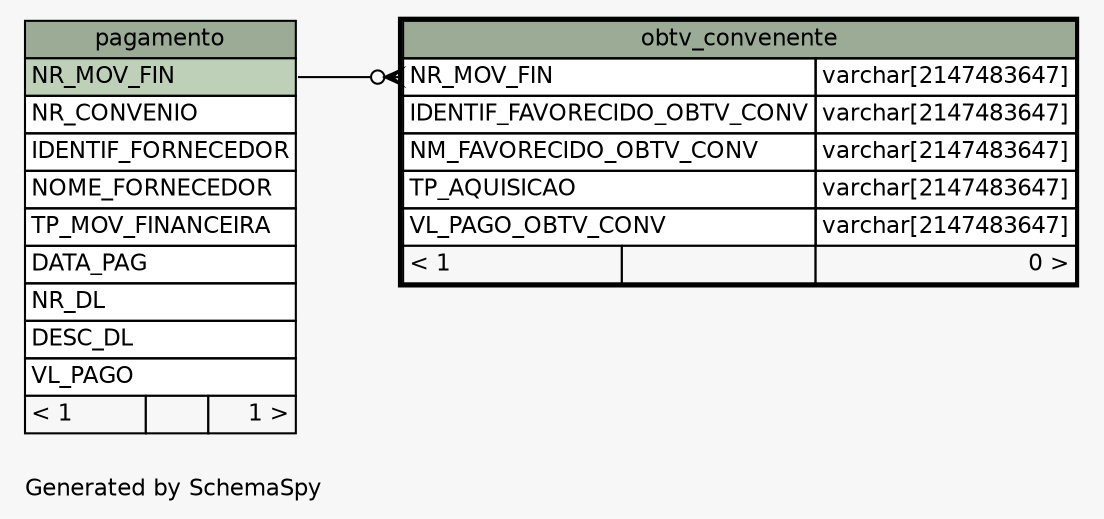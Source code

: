// dot 2.38.0 on Windows 10 10.0
// SchemaSpy rev 590
digraph "oneDegreeRelationshipsDiagram" {
  graph [
    rankdir="RL"
    bgcolor="#f7f7f7"
    label="\nGenerated by SchemaSpy"
    labeljust="l"
    nodesep="0.18"
    ranksep="0.46"
    fontname="Helvetica"
    fontsize="11"
  ];
  node [
    fontname="Helvetica"
    fontsize="11"
    shape="plaintext"
  ];
  edge [
    arrowsize="0.8"
  ];
  "obtv_convenente":"NR_MOV_FIN":w -> "pagamento":"NR_MOV_FIN":e [arrowhead=none dir=back arrowtail=crowodot];
  "obtv_convenente" [
    label=<
    <TABLE BORDER="2" CELLBORDER="1" CELLSPACING="0" BGCOLOR="#ffffff">
      <TR><TD COLSPAN="3" BGCOLOR="#9bab96" ALIGN="CENTER">obtv_convenente</TD></TR>
      <TR><TD PORT="NR_MOV_FIN" COLSPAN="2" ALIGN="LEFT">NR_MOV_FIN</TD><TD PORT="NR_MOV_FIN.type" ALIGN="LEFT">varchar[2147483647]</TD></TR>
      <TR><TD PORT="IDENTIF_FAVORECIDO_OBTV_CONV" COLSPAN="2" ALIGN="LEFT">IDENTIF_FAVORECIDO_OBTV_CONV</TD><TD PORT="IDENTIF_FAVORECIDO_OBTV_CONV.type" ALIGN="LEFT">varchar[2147483647]</TD></TR>
      <TR><TD PORT="NM_FAVORECIDO_OBTV_CONV" COLSPAN="2" ALIGN="LEFT">NM_FAVORECIDO_OBTV_CONV</TD><TD PORT="NM_FAVORECIDO_OBTV_CONV.type" ALIGN="LEFT">varchar[2147483647]</TD></TR>
      <TR><TD PORT="TP_AQUISICAO" COLSPAN="2" ALIGN="LEFT">TP_AQUISICAO</TD><TD PORT="TP_AQUISICAO.type" ALIGN="LEFT">varchar[2147483647]</TD></TR>
      <TR><TD PORT="VL_PAGO_OBTV_CONV" COLSPAN="2" ALIGN="LEFT">VL_PAGO_OBTV_CONV</TD><TD PORT="VL_PAGO_OBTV_CONV.type" ALIGN="LEFT">varchar[2147483647]</TD></TR>
      <TR><TD ALIGN="LEFT" BGCOLOR="#f7f7f7">&lt; 1</TD><TD ALIGN="RIGHT" BGCOLOR="#f7f7f7">  </TD><TD ALIGN="RIGHT" BGCOLOR="#f7f7f7">0 &gt;</TD></TR>
    </TABLE>>
    URL="obtv_convenente.html"
    tooltip="obtv_convenente"
  ];
  "pagamento" [
    label=<
    <TABLE BORDER="0" CELLBORDER="1" CELLSPACING="0" BGCOLOR="#ffffff">
      <TR><TD COLSPAN="3" BGCOLOR="#9bab96" ALIGN="CENTER">pagamento</TD></TR>
      <TR><TD PORT="NR_MOV_FIN" COLSPAN="3" BGCOLOR="#bed1b8" ALIGN="LEFT">NR_MOV_FIN</TD></TR>
      <TR><TD PORT="NR_CONVENIO" COLSPAN="3" ALIGN="LEFT">NR_CONVENIO</TD></TR>
      <TR><TD PORT="IDENTIF_FORNECEDOR" COLSPAN="3" ALIGN="LEFT">IDENTIF_FORNECEDOR</TD></TR>
      <TR><TD PORT="NOME_FORNECEDOR" COLSPAN="3" ALIGN="LEFT">NOME_FORNECEDOR</TD></TR>
      <TR><TD PORT="TP_MOV_FINANCEIRA" COLSPAN="3" ALIGN="LEFT">TP_MOV_FINANCEIRA</TD></TR>
      <TR><TD PORT="DATA_PAG" COLSPAN="3" ALIGN="LEFT">DATA_PAG</TD></TR>
      <TR><TD PORT="NR_DL" COLSPAN="3" ALIGN="LEFT">NR_DL</TD></TR>
      <TR><TD PORT="DESC_DL" COLSPAN="3" ALIGN="LEFT">DESC_DL</TD></TR>
      <TR><TD PORT="VL_PAGO" COLSPAN="3" ALIGN="LEFT">VL_PAGO</TD></TR>
      <TR><TD ALIGN="LEFT" BGCOLOR="#f7f7f7">&lt; 1</TD><TD ALIGN="RIGHT" BGCOLOR="#f7f7f7">  </TD><TD ALIGN="RIGHT" BGCOLOR="#f7f7f7">1 &gt;</TD></TR>
    </TABLE>>
    URL="pagamento.html"
    tooltip="pagamento"
  ];
}
